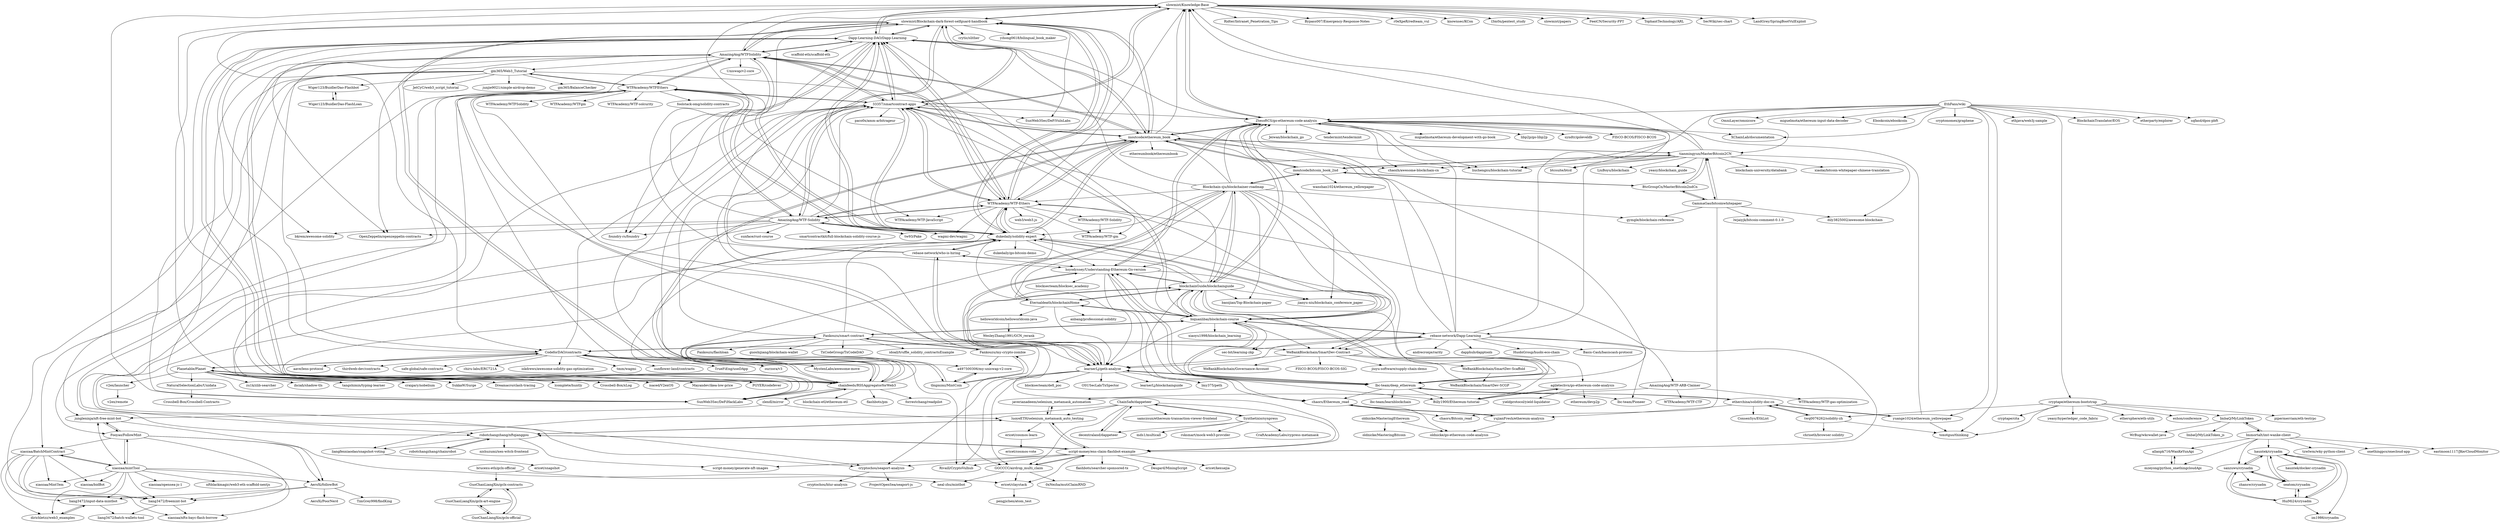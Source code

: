 digraph G {
"slowmist/Knowledge-Base" -> "slowmist/Blockchain-dark-forest-selfguard-handbook"
"slowmist/Knowledge-Base" -> "Ridter/Intranet_Penetration_Tips" ["e"=1]
"slowmist/Knowledge-Base" -> "ZtesoftCS/go-ethereum-code-analysis"
"slowmist/Knowledge-Base" -> "SunWeb3Sec/DeFiHackLabs" ["e"=1]
"slowmist/Knowledge-Base" -> "Bypass007/Emergency-Response-Notes" ["e"=1]
"slowmist/Knowledge-Base" -> "r0eXpeR/redteam_vul" ["e"=1]
"slowmist/Knowledge-Base" -> "Dapp-Learning-DAO/Dapp-Learning"
"slowmist/Knowledge-Base" -> "knownsec/KCon" ["e"=1]
"slowmist/Knowledge-Base" -> "l3m0n/pentest_study" ["e"=1]
"slowmist/Knowledge-Base" -> "slowmist/papers" ["e"=1]
"slowmist/Knowledge-Base" -> "FeeiCN/Security-PPT" ["e"=1]
"slowmist/Knowledge-Base" -> "33357/smartcontract-apps"
"slowmist/Knowledge-Base" -> "TophantTechnology/ARL" ["e"=1]
"slowmist/Knowledge-Base" -> "SecWiki/sec-chart" ["e"=1]
"slowmist/Knowledge-Base" -> "LandGrey/SpringBootVulExploit" ["e"=1]
"Planetable/Planet" -> "chainfeeds/RSSAggregatorforWeb3"
"Planetable/Planet" -> "CodeforDAO/contracts"
"Planetable/Planet" -> "Crossbell-Box/xLog" ["e"=1]
"Planetable/Planet" -> "isaced/V2exOS" ["e"=1]
"Planetable/Planet" -> "lcomplete/huntly" ["e"=1]
"Planetable/Planet" -> "v2ex/launcher"
"Planetable/Planet" -> "NaturalSelectionLabs/Unidata"
"Planetable/Planet" -> "Mayandev/ikea-low-price" ["e"=1]
"Planetable/Planet" -> "PGYER/codefever" ["e"=1]
"Planetable/Planet" -> "zu1k/zlib-searcher" ["e"=1]
"Planetable/Planet" -> "ihciah/shadow-tls" ["e"=1]
"Planetable/Planet" -> "tangshimin/typing-learner" ["e"=1]
"Planetable/Planet" -> "craigary/nobelium" ["e"=1]
"Planetable/Planet" -> "SukkaW/Surge" ["e"=1]
"Planetable/Planet" -> "Dreamacro/clash-tracing" ["e"=1]
"AmazingAng/WTF-Solidity" -> "WTFAcademy/WTF-Ethers"
"AmazingAng/WTF-Solidity" -> "Dapp-Learning-DAO/Dapp-Learning"
"AmazingAng/WTF-Solidity" -> "SunWeb3Sec/DeFiHackLabs" ["e"=1]
"AmazingAng/WTF-Solidity" -> "slowmist/Blockchain-dark-forest-selfguard-handbook"
"AmazingAng/WTF-Solidity" -> "dukedaily/solidity-expert"
"AmazingAng/WTF-Solidity" -> "inoutcode/ethereum_book"
"AmazingAng/WTF-Solidity" -> "slowmist/Knowledge-Base"
"AmazingAng/WTF-Solidity" -> "33357/smartcontract-apps"
"AmazingAng/WTF-Solidity" -> "OpenZeppelin/openzeppelin-contracts" ["e"=1]
"AmazingAng/WTF-Solidity" -> "smartcontractkit/full-blockchain-solidity-course-js" ["e"=1]
"AmazingAng/WTF-Solidity" -> "tw93/Pake" ["e"=1]
"AmazingAng/WTF-Solidity" -> "sunface/rust-course" ["e"=1]
"AmazingAng/WTF-Solidity" -> "bkrem/awesome-solidity" ["e"=1]
"AmazingAng/WTF-Solidity" -> "foundry-rs/foundry" ["e"=1]
"AmazingAng/WTF-Solidity" -> "wagmi-dev/wagmi" ["e"=1]
"Blockchain-zju/blockchainer-roadmap" -> "inoutcode/bitcoin_book_2nd"
"Blockchain-zju/blockchainer-roadmap" -> "Eternaldeath/blockchainHome"
"Blockchain-zju/blockchainer-roadmap" -> "blockchainGuide/blockchainguide"
"Blockchain-zju/blockchainer-roadmap" -> "WeBankBlockchain/SmartDev-Contract"
"Blockchain-zju/blockchainer-roadmap" -> "dukedaily/solidity-expert"
"Blockchain-zju/blockchainer-roadmap" -> "learnerLj/geth-analyze"
"Blockchain-zju/blockchainer-roadmap" -> "lbc-team/deep_ethereum"
"Blockchain-zju/blockchainer-roadmap" -> "hsyodyssey/Understanding-Ethereum-Go-version"
"Blockchain-zju/blockchainer-roadmap" -> "biquanlibai/blockchain-course"
"Blockchain-zju/blockchainer-roadmap" -> "baozjian/Top-Blockchain-paper" ["e"=1]
"Blockchain-zju/blockchainer-roadmap" -> "inoutcode/ethereum_book"
"Blockchain-zju/blockchainer-roadmap" -> "Dapp-Learning-DAO/Dapp-Learning"
"Blockchain-zju/blockchainer-roadmap" -> "ZtesoftCS/go-ethereum-code-analysis"
"Blockchain-zju/blockchainer-roadmap" -> "gymgle/blockchain-reference" ["e"=1]
"Blockchain-zju/blockchainer-roadmap" -> "WTFAcademy/WTF-Ethers"
"Fankouzu/smart-contract" -> "Fankouzu/my-crypto-zombie"
"Fankouzu/smart-contract" -> "tbigmimi/MintCoin"
"Fankouzu/smart-contract" -> "a497500306/my-uniswap-v2-core"
"Fankouzu/smart-contract" -> "TxCodeGroup/TxCodeDAO"
"Fankouzu/smart-contract" -> "biquanlibai/blockchain-course"
"Fankouzu/smart-contract" -> "idoall/truffle_solidity_contractsExample"
"Fankouzu/smart-contract" -> "Fankouzu/flashloan"
"Fankouzu/smart-contract" -> "WeBankBlockchain/SmartDev-Contract"
"Fankouzu/smart-contract" -> "dukedaily/solidity-expert"
"Fankouzu/smart-contract" -> "guoshijiang/blockchain-wallet" ["e"=1]
"Fankouzu/smart-contract" -> "33357/smartcontract-apps"
"WTFAcademy/WTF-Ethers" -> "AmazingAng/WTF-Solidity"
"WTFAcademy/WTF-Ethers" -> "WTFAcademy/WTF-Solidity"
"WTFAcademy/WTF-Ethers" -> "33357/smartcontract-apps"
"WTFAcademy/WTF-Ethers" -> "Dapp-Learning-DAO/Dapp-Learning"
"WTFAcademy/WTF-Ethers" -> "dukedaily/solidity-expert"
"WTFAcademy/WTF-Ethers" -> "AmazingAng/WTFSolidity"
"WTFAcademy/WTF-Ethers" -> "SunWeb3Sec/DeFiHackLabs" ["e"=1]
"WTFAcademy/WTF-Ethers" -> "inoutcode/ethereum_book"
"WTFAcademy/WTF-Ethers" -> "WTFAcademy/WTF-gm"
"WTFAcademy/WTF-Ethers" -> "AmazingAng/WTF-ARB-Claimer"
"WTFAcademy/WTF-Ethers" -> "wagmi-dev/wagmi" ["e"=1]
"WTFAcademy/WTF-Ethers" -> "slowmist/Blockchain-dark-forest-selfguard-handbook"
"WTFAcademy/WTF-Ethers" -> "WTFAcademy/WTF-JavaScript"
"WTFAcademy/WTF-Ethers" -> "slowmist/Knowledge-Base"
"WTFAcademy/WTF-Ethers" -> "web3/web3.js" ["e"=1]
"ZtesoftCS/go-ethereum-code-analysis" -> "inoutcode/ethereum_book"
"ZtesoftCS/go-ethereum-code-analysis" -> "liuchengxu/blockchain-tutorial" ["e"=1]
"ZtesoftCS/go-ethereum-code-analysis" -> "btcsuite/btcd" ["e"=1]
"ZtesoftCS/go-ethereum-code-analysis" -> "Jeiwan/blockchain_go" ["e"=1]
"ZtesoftCS/go-ethereum-code-analysis" -> "tendermint/tendermint" ["e"=1]
"ZtesoftCS/go-ethereum-code-analysis" -> "miguelmota/ethereum-development-with-go-book" ["e"=1]
"ZtesoftCS/go-ethereum-code-analysis" -> "XChainLab/documentation" ["e"=1]
"ZtesoftCS/go-ethereum-code-analysis" -> "libp2p/go-libp2p" ["e"=1]
"ZtesoftCS/go-ethereum-code-analysis" -> "slowmist/Knowledge-Base"
"ZtesoftCS/go-ethereum-code-analysis" -> "hsyodyssey/Understanding-Ethereum-Go-version"
"ZtesoftCS/go-ethereum-code-analysis" -> "blockchainGuide/blockchainguide"
"ZtesoftCS/go-ethereum-code-analysis" -> "syndtr/goleveldb" ["e"=1]
"ZtesoftCS/go-ethereum-code-analysis" -> "jianyu-niu/blockchain_conference_paper" ["e"=1]
"ZtesoftCS/go-ethereum-code-analysis" -> "chaozh/awesome-blockchain-cn" ["e"=1]
"ZtesoftCS/go-ethereum-code-analysis" -> "FISCO-BCOS/FISCO-BCOS" ["e"=1]
"biquanlibai/blockchain-course" -> "dukedaily/solidity-expert"
"biquanlibai/blockchain-course" -> "lbc-team/deep_ethereum"
"biquanlibai/blockchain-course" -> "hsyodyssey/Understanding-Ethereum-Go-version"
"biquanlibai/blockchain-course" -> "Fankouzu/smart-contract"
"biquanlibai/blockchain-course" -> "WeBankBlockchain/SmartDev-Contract"
"biquanlibai/blockchain-course" -> "33357/smartcontract-apps"
"biquanlibai/blockchain-course" -> "learnerLj/geth-analyze"
"biquanlibai/blockchain-course" -> "Dapp-Learning-DAO/Dapp-Learning"
"biquanlibai/blockchain-course" -> "blockchainGuide/blockchainguide"
"biquanlibai/blockchain-course" -> "sec-bit/learning-zkp" ["e"=1]
"biquanlibai/blockchain-course" -> "Eternaldeath/blockchainHome"
"biquanlibai/blockchain-course" -> "xiaoyu1998/blockchain_learning"
"biquanlibai/blockchain-course" -> "WTFAcademy/WTF-Ethers"
"biquanlibai/blockchain-course" -> "rebase-network/Dapp-Learning"
"blockchainGuide/blockchainguide" -> "learnerLj/geth-analyze"
"blockchainGuide/blockchainguide" -> "hsyodyssey/Understanding-Ethereum-Go-version"
"blockchainGuide/blockchainguide" -> "ZtesoftCS/go-ethereum-code-analysis"
"blockchainGuide/blockchainguide" -> "lbc-team/deep_ethereum"
"blockchainGuide/blockchainguide" -> "Billy1900/Ethereum-tutorial"
"blockchainGuide/blockchainguide" -> "Blockchain-zju/blockchainer-roadmap"
"blockchainGuide/blockchainguide" -> "rebase-network/who-is-hiring"
"blockchainGuide/blockchainguide" -> "chaors/Ethereum_read"
"blockchainGuide/blockchainguide" -> "33357/smartcontract-apps"
"blockchainGuide/blockchainguide" -> "jianyu-niu/blockchain_conference_paper" ["e"=1]
"blockchainGuide/blockchainguide" -> "biquanlibai/blockchain-course"
"blockchainGuide/blockchainguide" -> "baozjian/Top-Blockchain-paper" ["e"=1]
"blockchainGuide/blockchainguide" -> "dukedaily/solidity-expert"
"blockchainGuide/blockchainguide" -> "Eternaldeath/blockchainHome"
"blockchainGuide/blockchainguide" -> "agiletechvn/go-ethereum-code-analysis"
"dukedaily/solidity-expert" -> "33357/smartcontract-apps"
"dukedaily/solidity-expert" -> "Dapp-Learning-DAO/Dapp-Learning"
"dukedaily/solidity-expert" -> "WTFAcademy/WTF-Ethers"
"dukedaily/solidity-expert" -> "AmazingAng/WTFSolidity"
"dukedaily/solidity-expert" -> "biquanlibai/blockchain-course"
"dukedaily/solidity-expert" -> "AmazingAng/WTF-Solidity"
"dukedaily/solidity-expert" -> "WTFAcademy/WTFEthers"
"dukedaily/solidity-expert" -> "dukedaily/go-bitcoin-demo"
"dukedaily/solidity-expert" -> "inoutcode/ethereum_book"
"dukedaily/solidity-expert" -> "WeBankBlockchain/SmartDev-Contract"
"dukedaily/solidity-expert" -> "rebase-network/who-is-hiring"
"dukedaily/solidity-expert" -> "cryptochou/seaport-analysis"
"dukedaily/solidity-expert" -> "hsyodyssey/Understanding-Ethereum-Go-version"
"dukedaily/solidity-expert" -> "slowmist/Blockchain-dark-forest-selfguard-handbook"
"dukedaily/solidity-expert" -> "MystenLabs/awesome-move" ["e"=1]
"inoutcode/ethereum_book" -> "tianmingyun/MasterBitcoin2CN"
"inoutcode/ethereum_book" -> "ZtesoftCS/go-ethereum-code-analysis"
"inoutcode/ethereum_book" -> "inoutcode/bitcoin_book_2nd"
"inoutcode/ethereum_book" -> "Dapp-Learning-DAO/Dapp-Learning"
"inoutcode/ethereum_book" -> "AmazingAng/WTFSolidity"
"inoutcode/ethereum_book" -> "slowmist/Blockchain-dark-forest-selfguard-handbook"
"inoutcode/ethereum_book" -> "slowmist/Knowledge-Base"
"inoutcode/ethereum_book" -> "33357/smartcontract-apps"
"inoutcode/ethereum_book" -> "chainfeeds/RSSAggregatorforWeb3"
"inoutcode/ethereum_book" -> "AmazingAng/WTF-Solidity"
"inoutcode/ethereum_book" -> "WTFAcademy/WTF-Ethers"
"inoutcode/ethereum_book" -> "liuchengxu/blockchain-tutorial" ["e"=1]
"inoutcode/ethereum_book" -> "dukedaily/solidity-expert"
"inoutcode/ethereum_book" -> "ethereumbook/ethereumbook" ["e"=1]
"inoutcode/ethereum_book" -> "chaozh/awesome-blockchain-cn" ["e"=1]
"Immortalt/imt-wanke-client" -> "allanpk716/WanKeYunApi"
"Immortalt/imt-wanke-client" -> "ImbaQ/MyLinkToken"
"Immortalt/imt-wanke-client" -> "mzeyong/python_onethingcloudApi"
"Immortalt/imt-wanke-client" -> "tzwlwm/wky-python-client"
"Immortalt/imt-wanke-client" -> "onethingpcs/onecloud-app"
"Immortalt/imt-wanke-client" -> "eastmoon1117/JKerCloudMonitor"
"Immortalt/imt-wanke-client" -> "sanzuwu/crysadm"
"Immortalt/imt-wanke-client" -> "hauntek/crysadm"
"chainfeeds/RSSAggregatorforWeb3" -> "zlexdl/mirror"
"chainfeeds/RSSAggregatorforWeb3" -> "slowmist/Blockchain-dark-forest-selfguard-handbook"
"chainfeeds/RSSAggregatorforWeb3" -> "CodeforDAO/contracts"
"chainfeeds/RSSAggregatorforWeb3" -> "AmazingAng/WTFSolidity"
"chainfeeds/RSSAggregatorforWeb3" -> "Planetable/Planet"
"chainfeeds/RSSAggregatorforWeb3" -> "Dapp-Learning-DAO/Dapp-Learning"
"chainfeeds/RSSAggregatorforWeb3" -> "inoutcode/ethereum_book"
"chainfeeds/RSSAggregatorforWeb3" -> "WTFAcademy/WTFEthers"
"chainfeeds/RSSAggregatorforWeb3" -> "SunWeb3Sec/DeFiHackLabs" ["e"=1]
"chainfeeds/RSSAggregatorforWeb3" -> "33357/smartcontract-apps"
"chainfeeds/RSSAggregatorforWeb3" -> "forrestchang/readpilot" ["e"=1]
"chainfeeds/RSSAggregatorforWeb3" -> "slowmist/Knowledge-Base"
"chainfeeds/RSSAggregatorforWeb3" -> "WTFAcademy/WTF-Ethers"
"chainfeeds/RSSAggregatorforWeb3" -> "blockchain-etl/ethereum-etl" ["e"=1]
"chainfeeds/RSSAggregatorforWeb3" -> "flashbots/pm" ["e"=1]
"slowmist/Blockchain-dark-forest-selfguard-handbook" -> "slowmist/Knowledge-Base"
"slowmist/Blockchain-dark-forest-selfguard-handbook" -> "chainfeeds/RSSAggregatorforWeb3"
"slowmist/Blockchain-dark-forest-selfguard-handbook" -> "AmazingAng/WTFSolidity"
"slowmist/Blockchain-dark-forest-selfguard-handbook" -> "SunWeb3Sec/DeFiHackLabs" ["e"=1]
"slowmist/Blockchain-dark-forest-selfguard-handbook" -> "Dapp-Learning-DAO/Dapp-Learning"
"slowmist/Blockchain-dark-forest-selfguard-handbook" -> "inoutcode/ethereum_book"
"slowmist/Blockchain-dark-forest-selfguard-handbook" -> "AmazingAng/WTF-Solidity"
"slowmist/Blockchain-dark-forest-selfguard-handbook" -> "33357/smartcontract-apps"
"slowmist/Blockchain-dark-forest-selfguard-handbook" -> "WTFAcademy/WTF-Ethers"
"slowmist/Blockchain-dark-forest-selfguard-handbook" -> "crytic/slither" ["e"=1]
"slowmist/Blockchain-dark-forest-selfguard-handbook" -> "SunWeb3Sec/DeFiVulnLabs" ["e"=1]
"slowmist/Blockchain-dark-forest-selfguard-handbook" -> "foundry-rs/foundry" ["e"=1]
"slowmist/Blockchain-dark-forest-selfguard-handbook" -> "CodeforDAO/contracts"
"slowmist/Blockchain-dark-forest-selfguard-handbook" -> "dukedaily/solidity-expert"
"slowmist/Blockchain-dark-forest-selfguard-handbook" -> "yihong0618/bilingual_book_maker" ["e"=1]
"Dapp-Learning-DAO/Dapp-Learning" -> "AmazingAng/WTFSolidity"
"Dapp-Learning-DAO/Dapp-Learning" -> "33357/smartcontract-apps"
"Dapp-Learning-DAO/Dapp-Learning" -> "inoutcode/ethereum_book"
"Dapp-Learning-DAO/Dapp-Learning" -> "SunWeb3Sec/DeFiHackLabs" ["e"=1]
"Dapp-Learning-DAO/Dapp-Learning" -> "AmazingAng/WTF-Solidity"
"Dapp-Learning-DAO/Dapp-Learning" -> "dukedaily/solidity-expert"
"Dapp-Learning-DAO/Dapp-Learning" -> "slowmist/Blockchain-dark-forest-selfguard-handbook"
"Dapp-Learning-DAO/Dapp-Learning" -> "slowmist/Knowledge-Base"
"Dapp-Learning-DAO/Dapp-Learning" -> "WTFAcademy/WTF-Ethers"
"Dapp-Learning-DAO/Dapp-Learning" -> "foundry-rs/foundry" ["e"=1]
"Dapp-Learning-DAO/Dapp-Learning" -> "ZtesoftCS/go-ethereum-code-analysis"
"Dapp-Learning-DAO/Dapp-Learning" -> "scaffold-eth/scaffold-eth" ["e"=1]
"Dapp-Learning-DAO/Dapp-Learning" -> "chainfeeds/RSSAggregatorforWeb3"
"Dapp-Learning-DAO/Dapp-Learning" -> "bkrem/awesome-solidity" ["e"=1]
"Dapp-Learning-DAO/Dapp-Learning" -> "OpenZeppelin/openzeppelin-contracts" ["e"=1]
"cryptochou/seaport-analysis" -> "cryptochou/blur-analysis"
"cryptochou/seaport-analysis" -> "ProjectOpenSea/seaport-js" ["e"=1]
"tianmingyun/MasterBitcoin2CN" -> "inoutcode/ethereum_book"
"tianmingyun/MasterBitcoin2CN" -> "BtcGroupCn/MasterBitcoin2ndCn"
"tianmingyun/MasterBitcoin2CN" -> "inoutcode/bitcoin_book_2nd"
"tianmingyun/MasterBitcoin2CN" -> "LiuBoyu/blockchain" ["e"=1]
"tianmingyun/MasterBitcoin2CN" -> "ZtesoftCS/go-ethereum-code-analysis"
"tianmingyun/MasterBitcoin2CN" -> "GammaGao/bitcoinwhitepaper"
"tianmingyun/MasterBitcoin2CN" -> "liuchengxu/blockchain-tutorial" ["e"=1]
"tianmingyun/MasterBitcoin2CN" -> "yeasy/blockchain_guide" ["e"=1]
"tianmingyun/MasterBitcoin2CN" -> "btcsuite/btcd" ["e"=1]
"tianmingyun/MasterBitcoin2CN" -> "dily3825002/awesome-blockchain" ["e"=1]
"tianmingyun/MasterBitcoin2CN" -> "chaozh/awesome-blockchain-cn" ["e"=1]
"tianmingyun/MasterBitcoin2CN" -> "blockchain-university/databank" ["e"=1]
"tianmingyun/MasterBitcoin2CN" -> "slowmist/Knowledge-Base"
"tianmingyun/MasterBitcoin2CN" -> "xiaolai/bitcoin-whitepaper-chinese-translation" ["e"=1]
"tianmingyun/MasterBitcoin2CN" -> "rebase-network/Dapp-Learning"
"v2ex/launcher" -> "v2ex/remote"
"33357/smartcontract-apps" -> "Dapp-Learning-DAO/Dapp-Learning"
"33357/smartcontract-apps" -> "AmazingAng/WTFSolidity"
"33357/smartcontract-apps" -> "SunWeb3Sec/DeFiHackLabs" ["e"=1]
"33357/smartcontract-apps" -> "dukedaily/solidity-expert"
"33357/smartcontract-apps" -> "WTFAcademy/WTF-Ethers"
"33357/smartcontract-apps" -> "WTFAcademy/WTFEthers"
"33357/smartcontract-apps" -> "Rivaill/CryptoVulhub" ["e"=1]
"33357/smartcontract-apps" -> "slowmist/Knowledge-Base"
"33357/smartcontract-apps" -> "SunWeb3Sec/DeFiVulnLabs" ["e"=1]
"33357/smartcontract-apps" -> "ZtesoftCS/go-ethereum-code-analysis"
"33357/smartcontract-apps" -> "inoutcode/ethereum_book"
"33357/smartcontract-apps" -> "learnerLj/geth-analyze"
"33357/smartcontract-apps" -> "paco0x/amm-arbitrageur" ["e"=1]
"33357/smartcontract-apps" -> "hsyodyssey/Understanding-Ethereum-Go-version"
"33357/smartcontract-apps" -> "slowmist/Blockchain-dark-forest-selfguard-handbook"
"agiletechvn/go-ethereum-code-analysis" -> "Billy1900/Ethereum-tutorial"
"agiletechvn/go-ethereum-code-analysis" -> "ethereum/devp2p" ["e"=1]
"agiletechvn/go-ethereum-code-analysis" -> "yieldprotocol/yield-liquidator" ["e"=1]
"learnerLj/geth-analyze" -> "blockchainGuide/blockchainguide"
"learnerLj/geth-analyze" -> "hsyodyssey/Understanding-Ethereum-Go-version"
"learnerLj/geth-analyze" -> "learnerLj/blockchainguide"
"learnerLj/geth-analyze" -> "lmy375/peth"
"learnerLj/geth-analyze" -> "cryptochou/seaport-analysis"
"learnerLj/geth-analyze" -> "rebase-network/who-is-hiring"
"learnerLj/geth-analyze" -> "lbc-team/deep_ethereum"
"learnerLj/geth-analyze" -> "blocksecteam/defi_poc" ["e"=1]
"learnerLj/geth-analyze" -> "OSUSecLab/TxSpector"
"learnerLj/geth-analyze" -> "GGCCCC/airdrop_multi_claim"
"learnerLj/geth-analyze" -> "Rivaill/CryptoVulhub" ["e"=1]
"NaturalSelectionLabs/Unidata" -> "Crossbell-Box/Crossbell-Contracts"
"inoutcode/bitcoin_book_2nd" -> "inoutcode/ethereum_book"
"inoutcode/bitcoin_book_2nd" -> "tianmingyun/MasterBitcoin2CN"
"inoutcode/bitcoin_book_2nd" -> "Blockchain-zju/blockchainer-roadmap"
"inoutcode/bitcoin_book_2nd" -> "BtcGroupCn/MasterBitcoin2ndCn"
"inoutcode/bitcoin_book_2nd" -> "wanshan1024/ethereum_yellowpaper"
"robotchangzhang/nftqianggou" -> "robotchangzhang/chainrobot"
"robotchangzhang/nftqianggou" -> "liangfenxiaodao/snapshot-voting"
"robotchangzhang/nftqianggou" -> "script-money/generate-nft-images"
"robotchangzhang/nftqianggou" -> "script-money/ens-claim-flashbot-example"
"robotchangzhang/nftqianggou" -> "nishuzumi/xen-witch-frontend"
"robotchangzhang/nftqianggou" -> "luoyeETH/selenium_metamask_auto_testing"
"AmazingAng/WTFSolidity" -> "WTFAcademy/WTFEthers"
"AmazingAng/WTFSolidity" -> "Dapp-Learning-DAO/Dapp-Learning"
"AmazingAng/WTFSolidity" -> "33357/smartcontract-apps"
"AmazingAng/WTFSolidity" -> "slowmist/Blockchain-dark-forest-selfguard-handbook"
"AmazingAng/WTFSolidity" -> "chainfeeds/RSSAggregatorforWeb3"
"AmazingAng/WTFSolidity" -> "SunWeb3Sec/DeFiHackLabs" ["e"=1]
"AmazingAng/WTFSolidity" -> "inoutcode/ethereum_book"
"AmazingAng/WTFSolidity" -> "dukedaily/solidity-expert"
"AmazingAng/WTFSolidity" -> "WTFAcademy/WTF-Ethers"
"AmazingAng/WTFSolidity" -> "slowmist/Knowledge-Base"
"AmazingAng/WTFSolidity" -> "CodeforDAO/contracts"
"AmazingAng/WTFSolidity" -> "OpenZeppelin/openzeppelin-contracts" ["e"=1]
"AmazingAng/WTFSolidity" -> "learnerLj/geth-analyze"
"AmazingAng/WTFSolidity" -> "gm365/Web3_Tutorial"
"AmazingAng/WTFSolidity" -> "Uniswap/v2-core" ["e"=1]
"WTFAcademy/WTFEthers" -> "AmazingAng/WTFSolidity"
"WTFAcademy/WTFEthers" -> "WTFAcademy/WTFSolidity"
"WTFAcademy/WTFEthers" -> "33357/smartcontract-apps"
"WTFAcademy/WTFEthers" -> "WTFAcademy/WTFgm"
"WTFAcademy/WTFEthers" -> "robotchangzhang/nftqianggou"
"WTFAcademy/WTFEthers" -> "WTFAcademy/WTF-solcurity"
"WTFAcademy/WTFEthers" -> "foolstack-omg/solidity-contracts"
"WTFAcademy/WTFEthers" -> "GGCCCC/airdrop_multi_claim"
"WTFAcademy/WTFEthers" -> "dukedaily/solidity-expert"
"WTFAcademy/WTFEthers" -> "WTFAcademy/WTF-JavaScript"
"WTFAcademy/WTFEthers" -> "cryptochou/seaport-analysis"
"WTFAcademy/WTFEthers" -> "script-money/ens-claim-flashbot-example"
"WTFAcademy/WTFEthers" -> "Fooyao/FollowMint"
"WTFAcademy/WTFEthers" -> "gm365/Web3_Tutorial"
"WTFAcademy/WTFEthers" -> "xiaozaa/BatchMintContract"
"WeBankBlockchain/SmartDev-Contract" -> "WeBankBlockchain/SmartDev-Scaffold"
"WeBankBlockchain/SmartDev-Contract" -> "WeBankBlockchain/SmartDev-SCGP"
"WeBankBlockchain/SmartDev-Contract" -> "WeBankBlockchain/Governance-Account"
"WeBankBlockchain/SmartDev-Contract" -> "FISCO-BCOS/FISCO-BCOS-SIG"
"WeBankBlockchain/SmartDev-Contract" -> "learnerLj/geth-analyze"
"WeBankBlockchain/SmartDev-Contract" -> "jiuyu-software/supply-chain-demo"
"lbc-team/deep_ethereum" -> "hsyodyssey/Understanding-Ethereum-Go-version"
"lbc-team/deep_ethereum" -> "blockchainGuide/blockchainguide"
"lbc-team/deep_ethereum" -> "lbc-team/learnblockchain"
"lbc-team/deep_ethereum" -> "learnerLj/geth-analyze"
"lbc-team/deep_ethereum" -> "ZtesoftCS/go-ethereum-code-analysis"
"lbc-team/deep_ethereum" -> "biquanlibai/blockchain-course"
"lbc-team/deep_ethereum" -> "Billy1900/Ethereum-tutorial"
"lbc-team/deep_ethereum" -> "chaors/Ethereum_read"
"lbc-team/deep_ethereum" -> "lbc-team/Pioneer"
"lbc-team/deep_ethereum" -> "etherchina/solidity-doc-cn"
"AeroXi/followBot" -> "TimGrey998/findKing"
"AeroXi/followBot" -> "AeroXi/PoorNerd"
"AeroXi/followBot" -> "liang3472/freemint-bot"
"AeroXi/followBot" -> "liang3472/input-data-mintbot"
"jungleninja/nft-free-mint-bot" -> "Fooyao/FollowMint"
"jungleninja/nft-free-mint-bot" -> "AeroXi/followBot"
"script-money/ens-claim-flashbot-example" -> "GGCCCC/airdrop_multi_claim"
"script-money/ens-claim-flashbot-example" -> "ericet/claystack"
"script-money/ens-claim-flashbot-example" -> "robotchangzhang/nftqianggou"
"script-money/ens-claim-flashbot-example" -> "flashbots/searcher-sponsored-tx" ["e"=1]
"script-money/ens-claim-flashbot-example" -> "luoyeETH/selenium_metamask_auto_testing"
"script-money/ens-claim-flashbot-example" -> "Desgard/MiningScript"
"script-money/ens-claim-flashbot-example" -> "script-money/generate-nft-images"
"script-money/ens-claim-flashbot-example" -> "ericet/kexuejia"
"script-money/ens-claim-flashbot-example" -> "cryptochou/seaport-analysis"
"script-money/ens-claim-flashbot-example" -> "Rivaill/CryptoVulhub" ["e"=1]
"zlexdl/mirror" -> "chainfeeds/RSSAggregatorforWeb3"
"zlexdl/mirror" -> "jungleninja/nft-free-mint-bot"
"zlexdl/mirror" -> "luoyeETH/selenium_metamask_auto_testing"
"hsyodyssey/Understanding-Ethereum-Go-version" -> "learnerLj/geth-analyze"
"hsyodyssey/Understanding-Ethereum-Go-version" -> "blocksecteam/blocksec_academy" ["e"=1]
"hsyodyssey/Understanding-Ethereum-Go-version" -> "lbc-team/deep_ethereum"
"hsyodyssey/Understanding-Ethereum-Go-version" -> "blockchainGuide/blockchainguide"
"hsyodyssey/Understanding-Ethereum-Go-version" -> "ZtesoftCS/go-ethereum-code-analysis"
"hsyodyssey/Understanding-Ethereum-Go-version" -> "Billy1900/Ethereum-tutorial"
"hsyodyssey/Understanding-Ethereum-Go-version" -> "chaors/Ethereum_read"
"hsyodyssey/Understanding-Ethereum-Go-version" -> "jianyu-niu/blockchain_conference_paper" ["e"=1]
"rebase-network/Dapp-Learning" -> "script-money/ens-claim-flashbot-example"
"rebase-network/Dapp-Learning" -> "Basis-Cash/basiscash-protocol" ["e"=1]
"rebase-network/Dapp-Learning" -> "learnerLj/geth-analyze"
"rebase-network/Dapp-Learning" -> "CodeforDAO/contracts"
"rebase-network/Dapp-Learning" -> "andrecronje/rarity" ["e"=1]
"rebase-network/Dapp-Learning" -> "lbc-team/Pioneer"
"rebase-network/Dapp-Learning" -> "WeBankBlockchain/SmartDev-Contract"
"rebase-network/Dapp-Learning" -> "slowmist/Knowledge-Base"
"rebase-network/Dapp-Learning" -> "33357/smartcontract-apps"
"rebase-network/Dapp-Learning" -> "sec-bit/learning-zkp" ["e"=1]
"rebase-network/Dapp-Learning" -> "ZtesoftCS/go-ethereum-code-analysis"
"rebase-network/Dapp-Learning" -> "inoutcode/ethereum_book"
"rebase-network/Dapp-Learning" -> "dapphub/dapptools" ["e"=1]
"rebase-network/Dapp-Learning" -> "HuobiGroup/huobi-eco-chain" ["e"=1]
"rebase-network/Dapp-Learning" -> "biquanlibai/blockchain-course"
"cryptape/ethereum-bootstrap" -> "cryptape/cita" ["e"=1]
"cryptape/ethereum-bootstrap" -> "yeasy/hyperledger_code_fabric" ["e"=1]
"cryptape/ethereum-bootstrap" -> "ethersphere/eth-utils" ["e"=1]
"cryptape/ethereum-bootstrap" -> "toxotguo/thinking"
"cryptape/ethereum-bootstrap" -> "twq0076262/solidity-zh"
"cryptape/ethereum-bootstrap" -> "eshon/conference"
"cryptape/ethereum-bootstrap" -> "pipermerriam/eth-testrpc"
"cryptape/ethereum-bootstrap" -> "ImbaQ/MyLinkToken"
"CodeforDAO/contracts" -> "chainfeeds/RSSAggregatorforWeb3"
"CodeforDAO/contracts" -> "ourzora/v3" ["e"=1]
"CodeforDAO/contracts" -> "aave/lens-protocol" ["e"=1]
"CodeforDAO/contracts" -> "thirdweb-dev/contracts" ["e"=1]
"CodeforDAO/contracts" -> "safe-global/safe-contracts" ["e"=1]
"CodeforDAO/contracts" -> "chiru-labs/ERC721A" ["e"=1]
"CodeforDAO/contracts" -> "MystenLabs/awesome-move" ["e"=1]
"CodeforDAO/contracts" -> "33357/smartcontract-apps"
"CodeforDAO/contracts" -> "Planetable/Planet"
"CodeforDAO/contracts" -> "iskdrews/awesome-solidity-gas-optimization" ["e"=1]
"CodeforDAO/contracts" -> "tmm/wagmi" ["e"=1]
"CodeforDAO/contracts" -> "rebase-network/Dapp-Learning"
"CodeforDAO/contracts" -> "Dapp-Learning-DAO/Dapp-Learning"
"CodeforDAO/contracts" -> "sunflower-land/contracts" ["e"=1]
"CodeforDAO/contracts" -> "TrueFiEng/useDApp" ["e"=1]
"xiaozaa/mintTool" -> "xiaozaa/BatchMintContract"
"xiaozaa/mintTool" -> "Fooyao/FollowMint"
"xiaozaa/mintTool" -> "liang3472/freemint-bot"
"xiaozaa/mintTool" -> "xiaozaa/bidBot"
"xiaozaa/mintTool" -> "AeroXi/followBot"
"xiaozaa/mintTool" -> "nftblackmagic/web3-eth-scaffold-nextjs"
"xiaozaa/mintTool" -> "liang3472/input-data-mintbot"
"xiaozaa/mintTool" -> "xiaozaa/nftx-bayc-flash-borrow"
"xiaozaa/mintTool" -> "jungleninja/nft-free-mint-bot"
"xiaozaa/mintTool" -> "xiaozaa/MintTem"
"xiaozaa/mintTool" -> "xiaozaa/opensea-js-1"
"xiaozaa/mintTool" -> "dirichletzz/web3_examples"
"javerianadeem/selenium_metamask_automation" -> "luoyeETH/selenium_metamask_auto_testing"
"ChainSafe/dappeteer" -> "decentraland/dappeteer"
"ChainSafe/dappeteer" -> "Synthetixio/synpress"
"ChainSafe/dappeteer" -> "GGCCCC/airdrop_multi_claim"
"ChainSafe/dappeteer" -> "script-money/ens-claim-flashbot-example"
"ChainSafe/dappeteer" -> "luoyeETH/selenium_metamask_auto_testing"
"ChainSafe/dappeteer" -> "samczsun/ethereum-transaction-viewer-frontend" ["e"=1]
"ChainSafe/dappeteer" -> "liangfenxiaodao/snapshot-voting"
"GGCCCC/airdrop_multi_claim" -> "ericet/claystack"
"GGCCCC/airdrop_multi_claim" -> "neal-zhu/mintbot"
"GGCCCC/airdrop_multi_claim" -> "0xNezha/mutiClaimRND"
"GGCCCC/airdrop_multi_claim" -> "script-money/ens-claim-flashbot-example"
"AmazingAng/WTF-ARB-Claimer" -> "javerianadeem/selenium_metamask_automation"
"AmazingAng/WTF-ARB-Claimer" -> "WTFAcademy/WTF-CTF"
"AmazingAng/WTF-ARB-Claimer" -> "WTFAcademy/WTF-gas-optimization"
"robotchangzhang/chainrobot" -> "robotchangzhang/nftqianggou"
"liang3472/freemint-bot" -> "liang3472/batch-wallets-tool"
"liang3472/freemint-bot" -> "xiaozaa/nftx-bayc-flash-borrow"
"Synthetixio/synpress" -> "ChainSafe/dappeteer"
"Synthetixio/synpress" -> "CraftAcademyLabs/cypress-metamask"
"Synthetixio/synpress" -> "decentraland/dappeteer"
"Synthetixio/synpress" -> "mds1/multicall" ["e"=1]
"Synthetixio/synpress" -> "rsksmart/mock-web3-provider"
"rebase-network/who-is-hiring" -> "learnerLj/geth-analyze"
"rebase-network/who-is-hiring" -> "hsyodyssey/Understanding-Ethereum-Go-version"
"rebase-network/who-is-hiring" -> "dukedaily/solidity-expert"
"rebase-network/who-is-hiring" -> "WTFAcademy/WTFEthers"
"rebase-network/who-is-hiring" -> "Dapp-Learning-DAO/Dapp-Learning"
"ericet/cosmos-learn" -> "ericet/cosmos-vote"
"liangfenxiaodao/snapshot-voting" -> "ericet/snapshot"
"WTFAcademy/WTF-Solidity" -> "WTFAcademy/WTF-gm"
"helloworldcoin/helloworldcoin-java" -> "WesleyZhang1991/GCN_rerank"
"Fooyao/FollowMint" -> "xiaozaa/mintTool"
"Fooyao/FollowMint" -> "jungleninja/nft-free-mint-bot"
"Fooyao/FollowMint" -> "liang3472/freemint-bot"
"Fooyao/FollowMint" -> "xiaozaa/BatchMintContract"
"Fooyao/FollowMint" -> "neal-zhu/mintbot"
"Fooyao/FollowMint" -> "AeroXi/followBot"
"xiaozaa/BatchMintContract" -> "xiaozaa/mintTool"
"xiaozaa/BatchMintContract" -> "liang3472/input-data-mintbot"
"xiaozaa/BatchMintContract" -> "xiaozaa/nftx-bayc-flash-borrow"
"xiaozaa/BatchMintContract" -> "xiaozaa/bidBot"
"xiaozaa/BatchMintContract" -> "dirichletzz/web3_examples"
"xiaozaa/BatchMintContract" -> "xiaozaa/MintTem"
"xiaozaa/BatchMintContract" -> "liang3472/freemint-bot"
"gm365/Web3_Tutorial" -> "gm365/BalanceChecker"
"gm365/Web3_Tutorial" -> "WTFAcademy/WTF-gm"
"gm365/Web3_Tutorial" -> "JetCyC/web3_script_tutorial"
"gm365/Web3_Tutorial" -> "robotchangzhang/nftqianggou"
"gm365/Web3_Tutorial" -> "WTFAcademy/WTFEthers"
"gm365/Web3_Tutorial" -> "Wiger123/BuidlerDao-Flashbot"
"gm365/Web3_Tutorial" -> "junjie9021/simple-airdrop-demo"
"gm365/Web3_Tutorial" -> "jungleninja/nft-free-mint-bot"
"gm365/Web3_Tutorial" -> "liang3472/freemint-bot"
"GammaGao/bitcoinwhitepaper" -> "tianmingyun/MasterBitcoin2CN"
"GammaGao/bitcoinwhitepaper" -> "BtcGroupCn/MasterBitcoin2ndCn"
"GammaGao/bitcoinwhitepaper" -> "lwjaiyjk/bitcoin-comment-0.1.0"
"GammaGao/bitcoinwhitepaper" -> "chaors/Bitcoin_read"
"GammaGao/bitcoinwhitepaper" -> "dily3825002/awesome-blockchain" ["e"=1]
"GammaGao/bitcoinwhitepaper" -> "gymgle/blockchain-reference" ["e"=1]
"Billy1900/Ethereum-tutorial" -> "agiletechvn/go-ethereum-code-analysis"
"Eternaldeath/blockchainHome" -> "Blockchain-zju/blockchainer-roadmap"
"Eternaldeath/blockchainHome" -> "helloworldcoin/helloworldcoin-java"
"Eternaldeath/blockchainHome" -> "biquanlibai/blockchain-course"
"Eternaldeath/blockchainHome" -> "blockchainGuide/blockchainguide"
"Eternaldeath/blockchainHome" -> "anbang/professional-solidity"
"Eternaldeath/blockchainHome" -> "learnerLj/geth-analyze"
"Eternaldeath/blockchainHome" -> "dukedaily/solidity-expert"
"GuoChanLiangXin/gclx-art-engine" -> "GuoChanLiangXin/gclx-contracts"
"GuoChanLiangXin/gclx-art-engine" -> "GuoChanLiangXin/gclx-official"
"GuoChanLiangXin/gclx-contracts" -> "GuoChanLiangXin/gclx-art-engine"
"GuoChanLiangXin/gclx-contracts" -> "GuoChanLiangXin/gclx-official"
"GuoChanLiangXin/gclx-official" -> "GuoChanLiangXin/gclx-contracts"
"GuoChanLiangXin/gclx-official" -> "GuoChanLiangXin/gclx-art-engine"
"BtcGroupCn/MasterBitcoin2ndCn" -> "tianmingyun/MasterBitcoin2CN"
"BtcGroupCn/MasterBitcoin2ndCn" -> "inoutcode/bitcoin_book_2nd"
"BtcGroupCn/MasterBitcoin2ndCn" -> "GammaGao/bitcoinwhitepaper"
"etherchina/solidity-doc-cn" -> "twq0076262/solidity-zh"
"etherchina/solidity-doc-cn" -> "yujianFresh/ethereum-analysis"
"etherchina/solidity-doc-cn" -> "yuange1024/ethereum_yellowpaper"
"etherchina/solidity-doc-cn" -> "ConsenSys/EthList"
"etherchina/solidity-doc-cn" -> "lbc-team/deep_ethereum"
"oldnicke/MasteringEthereum" -> "oldnicke/MasteringBitcoin"
"oldnicke/MasteringEthereum" -> "oldnicke/go-ethereum-code-analysis"
"luoyeETH/selenium_metamask_auto_testing" -> "javerianadeem/selenium_metamask_automation"
"luoyeETH/selenium_metamask_auto_testing" -> "script-money/ens-claim-flashbot-example"
"luoyeETH/selenium_metamask_auto_testing" -> "robotchangzhang/nftqianggou"
"luoyeETH/selenium_metamask_auto_testing" -> "ericet/cosmos-learn"
"Fankouzu/my-crypto-zombie" -> "Fankouzu/smart-contract"
"Fankouzu/my-crypto-zombie" -> "tbigmimi/MintCoin"
"Fankouzu/my-crypto-zombie" -> "a497500306/my-uniswap-v2-core"
"twq0076262/solidity-zh" -> "etherchina/solidity-doc-cn"
"twq0076262/solidity-zh" -> "chriseth/browser-solidity" ["e"=1]
"twq0076262/solidity-zh" -> "toxotguo/thinking"
"tbigmimi/MintCoin" -> "a497500306/my-uniswap-v2-core"
"tbigmimi/MintCoin" -> "Fankouzu/my-crypto-zombie"
"tbigmimi/MintCoin" -> "Fankouzu/smart-contract"
"mzeyong/python_onethingcloudApi" -> "allanpk716/WanKeYunApi"
"ImbaQ/MyLinkToken" -> "WrBug/wkcwallet-java"
"ImbaQ/MyLinkToken" -> "ImbaQ/MyLinkToken_js"
"ImbaQ/MyLinkToken" -> "Immortalt/imt-wanke-client"
"EthFans/wiki" -> "toxotguo/thinking"
"EthFans/wiki" -> "ZtesoftCS/go-ethereum-code-analysis"
"EthFans/wiki" -> "cryptape/ethereum-bootstrap"
"EthFans/wiki" -> "XChainLab/documentation" ["e"=1]
"EthFans/wiki" -> "sqfasd/dpos-pbft" ["e"=1]
"EthFans/wiki" -> "liuchengxu/blockchain-tutorial" ["e"=1]
"EthFans/wiki" -> "OmniLayer/omnicore" ["e"=1]
"EthFans/wiki" -> "miguelmota/ethereum-input-data-decoder" ["e"=1]
"EthFans/wiki" -> "tianmingyun/MasterBitcoin2CN"
"EthFans/wiki" -> "Ebookcoin/ebookcoin" ["e"=1]
"EthFans/wiki" -> "cryptonomex/graphene" ["e"=1]
"EthFans/wiki" -> "ethjava/web3j-sample" ["e"=1]
"EthFans/wiki" -> "yuange1024/ethereum_yellowpaper"
"EthFans/wiki" -> "BlockchainTranslator/EOS" ["e"=1]
"EthFans/wiki" -> "etherparty/explorer" ["e"=1]
"Wiger123/BuidlerDao-FlashLoan" -> "Wiger123/BuidlerDao-Flashbot"
"a497500306/my-uniswap-v2-core" -> "tbigmimi/MintCoin"
"sanzuwu/crysadm" -> "seatom/crysadm"
"sanzuwu/crysadm" -> "HuiMi24/crysadm"
"sanzuwu/crysadm" -> "zhansw/crysadm"
"sanzuwu/crysadm" -> "hauntek/crysadm"
"Wiger123/BuidlerDao-Flashbot" -> "Wiger123/BuidlerDao-FlashLoan"
"decentraland/dappeteer" -> "ChainSafe/dappeteer"
"liang3472/input-data-mintbot" -> "dirichletzz/web3_examples"
"liang3472/input-data-mintbot" -> "liang3472/batch-wallets-tool"
"chaors/Ethereum_read" -> "yujianFresh/ethereum-analysis"
"chaors/Ethereum_read" -> "oldnicke/go-ethereum-code-analysis"
"chaors/Ethereum_read" -> "chaors/Bitcoin_read"
"HuiMi24/crysadm" -> "hauntek/crysadm"
"HuiMi24/crysadm" -> "seatom/crysadm"
"HuiMi24/crysadm" -> "im1986/crysadm"
"HuiMi24/crysadm" -> "sanzuwu/crysadm"
"hauntek/crysadm" -> "HuiMi24/crysadm"
"hauntek/crysadm" -> "seatom/crysadm"
"hauntek/crysadm" -> "sanzuwu/crysadm"
"hauntek/crysadm" -> "im1986/crysadm"
"hauntek/crysadm" -> "hauntek/docker-crysadm"
"seatom/crysadm" -> "sanzuwu/crysadm"
"seatom/crysadm" -> "HuiMi24/crysadm"
"seatom/crysadm" -> "hauntek/crysadm"
"allanpk716/WanKeYunApi" -> "mzeyong/python_onethingcloudApi"
"brucexu-eth/gclx-official" -> "ericet/claystack"
"brucexu-eth/gclx-official" -> "GuoChanLiangXin/gclx-contracts"
"yujianFresh/ethereum-analysis" -> "chaors/Ethereum_read"
"yujianFresh/ethereum-analysis" -> "oldnicke/go-ethereum-code-analysis"
"yuange1024/ethereum_yellowpaper" -> "ZtesoftCS/go-ethereum-code-analysis"
"yuange1024/ethereum_yellowpaper" -> "etherchina/solidity-doc-cn"
"yuange1024/ethereum_yellowpaper" -> "toxotguo/thinking"
"WeBankBlockchain/SmartDev-Scaffold" -> "WeBankBlockchain/SmartDev-SCGP"
"dirichletzz/web3_examples" -> "liang3472/input-data-mintbot"
"ericet/claystack" -> "pengjichen/atom_test"
"slowmist/Knowledge-Base" ["l"="48.063,-25.284"]
"slowmist/Blockchain-dark-forest-selfguard-handbook" ["l"="48.105,-25.261"]
"Ridter/Intranet_Penetration_Tips" ["l"="-10.834,-45.542"]
"ZtesoftCS/go-ethereum-code-analysis" ["l"="48.076,-25.36"]
"SunWeb3Sec/DeFiHackLabs" ["l"="46.514,-25.145"]
"Bypass007/Emergency-Response-Notes" ["l"="-10.842,-45.563"]
"r0eXpeR/redteam_vul" ["l"="-10.683,-45.655"]
"Dapp-Learning-DAO/Dapp-Learning" ["l"="48.104,-25.288"]
"knownsec/KCon" ["l"="-10.924,-45.485"]
"l3m0n/pentest_study" ["l"="-10.851,-45.453"]
"slowmist/papers" ["l"="48.099,-26.239"]
"FeeiCN/Security-PPT" ["l"="-10.765,-45.626"]
"33357/smartcontract-apps" ["l"="48.127,-25.301"]
"TophantTechnology/ARL" ["l"="-10.708,-45.635"]
"SecWiki/sec-chart" ["l"="-10.989,-45.514"]
"LandGrey/SpringBootVulExploit" ["l"="-10.813,-45.654"]
"Planetable/Planet" ["l"="48.031,-25.364"]
"chainfeeds/RSSAggregatorforWeb3" ["l"="48.111,-25.316"]
"CodeforDAO/contracts" ["l"="48.083,-25.33"]
"Crossbell-Box/xLog" ["l"="26.66,31.374"]
"isaced/V2exOS" ["l"="-28.893,-15.271"]
"lcomplete/huntly" ["l"="26.649,31.253"]
"v2ex/launcher" ["l"="47.942,-25.376"]
"NaturalSelectionLabs/Unidata" ["l"="47.966,-25.401"]
"Mayandev/ikea-low-price" ["l"="26.443,31.444"]
"PGYER/codefever" ["l"="-29.051,-15.308"]
"zu1k/zlib-searcher" ["l"="26.59,31.248"]
"ihciah/shadow-tls" ["l"="-34.557,-14.011"]
"tangshimin/typing-learner" ["l"="-27.468,-18.022"]
"craigary/nobelium" ["l"="31.068,-28.509"]
"SukkaW/Surge" ["l"="-36.844,-18.942"]
"Dreamacro/clash-tracing" ["l"="-36.923,-18.972"]
"AmazingAng/WTF-Solidity" ["l"="48.08,-25.241"]
"WTFAcademy/WTF-Ethers" ["l"="48.132,-25.273"]
"dukedaily/solidity-expert" ["l"="48.148,-25.304"]
"inoutcode/ethereum_book" ["l"="48.08,-25.306"]
"OpenZeppelin/openzeppelin-contracts" ["l"="46.828,-25.01"]
"smartcontractkit/full-blockchain-solidity-course-js" ["l"="46.779,-25.097"]
"tw93/Pake" ["l"="26.66,31.041"]
"sunface/rust-course" ["l"="15.973,-6.923"]
"bkrem/awesome-solidity" ["l"="46.744,-25.049"]
"foundry-rs/foundry" ["l"="46.581,-25.109"]
"wagmi-dev/wagmi" ["l"="46.558,-25.123"]
"Blockchain-zju/blockchainer-roadmap" ["l"="48.122,-25.335"]
"inoutcode/bitcoin_book_2nd" ["l"="48.033,-25.313"]
"Eternaldeath/blockchainHome" ["l"="48.168,-25.318"]
"blockchainGuide/blockchainguide" ["l"="48.139,-25.362"]
"WeBankBlockchain/SmartDev-Contract" ["l"="48.184,-25.346"]
"learnerLj/geth-analyze" ["l"="48.162,-25.356"]
"lbc-team/deep_ethereum" ["l"="48.12,-25.389"]
"hsyodyssey/Understanding-Ethereum-Go-version" ["l"="48.123,-25.366"]
"biquanlibai/blockchain-course" ["l"="48.146,-25.331"]
"baozjian/Top-Blockchain-paper" ["l"="45.35,-25.279"]
"gymgle/blockchain-reference" ["l"="48.103,-24.832"]
"Fankouzu/smart-contract" ["l"="48.174,-25.248"]
"Fankouzu/my-crypto-zombie" ["l"="48.192,-25.21"]
"tbigmimi/MintCoin" ["l"="48.174,-25.214"]
"a497500306/my-uniswap-v2-core" ["l"="48.176,-25.198"]
"TxCodeGroup/TxCodeDAO" ["l"="48.163,-25.18"]
"idoall/truffle_solidity_contractsExample" ["l"="48.202,-25.189"]
"Fankouzu/flashloan" ["l"="48.21,-25.224"]
"guoshijiang/blockchain-wallet" ["l"="47.498,-26.596"]
"WTFAcademy/WTF-Solidity" ["l"="48.15,-25.22"]
"AmazingAng/WTFSolidity" ["l"="48.155,-25.282"]
"WTFAcademy/WTF-gm" ["l"="48.19,-25.235"]
"AmazingAng/WTF-ARB-Claimer" ["l"="48.234,-25.371"]
"WTFAcademy/WTF-JavaScript" ["l"="48.192,-25.264"]
"web3/web3.js" ["l"="46.652,-25.122"]
"liuchengxu/blockchain-tutorial" ["l"="47.286,-24.906"]
"btcsuite/btcd" ["l"="45.123,-28.689"]
"Jeiwan/blockchain_go" ["l"="47.254,-24.937"]
"tendermint/tendermint" ["l"="47.174,-23.573"]
"miguelmota/ethereum-development-with-go-book" ["l"="45.235,-28.746"]
"XChainLab/documentation" ["l"="48.165,-26.225"]
"libp2p/go-libp2p" ["l"="46.487,-23.511"]
"syndtr/goleveldb" ["l"="-12.813,1.574"]
"jianyu-niu/blockchain_conference_paper" ["l"="45.376,-25.282"]
"chaozh/awesome-blockchain-cn" ["l"="47.303,-24.969"]
"FISCO-BCOS/FISCO-BCOS" ["l"="44.213,-26.043"]
"sec-bit/learning-zkp" ["l"="44.622,-25.343"]
"xiaoyu1998/blockchain_learning" ["l"="48.166,-25.377"]
"rebase-network/Dapp-Learning" ["l"="48.111,-25.349"]
"Billy1900/Ethereum-tutorial" ["l"="48.143,-25.404"]
"rebase-network/who-is-hiring" ["l"="48.164,-25.335"]
"chaors/Ethereum_read" ["l"="48.076,-25.404"]
"agiletechvn/go-ethereum-code-analysis" ["l"="48.156,-25.426"]
"WTFAcademy/WTFEthers" ["l"="48.214,-25.29"]
"dukedaily/go-bitcoin-demo" ["l"="48.187,-25.296"]
"cryptochou/seaport-analysis" ["l"="48.217,-25.333"]
"MystenLabs/awesome-move" ["l"="45.108,-27.189"]
"tianmingyun/MasterBitcoin2CN" ["l"="48.017,-25.336"]
"ethereumbook/ethereumbook" ["l"="46.89,-25.01"]
"Immortalt/imt-wanke-client" ["l"="47.909,-25.638"]
"allanpk716/WanKeYunApi" ["l"="47.882,-25.648"]
"ImbaQ/MyLinkToken" ["l"="47.938,-25.597"]
"mzeyong/python_onethingcloudApi" ["l"="47.879,-25.634"]
"tzwlwm/wky-python-client" ["l"="47.921,-25.659"]
"onethingpcs/onecloud-app" ["l"="47.89,-25.618"]
"eastmoon1117/JKerCloudMonitor" ["l"="47.933,-25.644"]
"sanzuwu/crysadm" ["l"="47.885,-25.675"]
"hauntek/crysadm" ["l"="47.899,-25.68"]
"zlexdl/mirror" ["l"="48.21,-25.312"]
"forrestchang/readpilot" ["l"="26.674,31.293"]
"blockchain-etl/ethereum-etl" ["l"="46.834,-26.374"]
"flashbots/pm" ["l"="44.948,-26.436"]
"crytic/slither" ["l"="46.593,-25.052"]
"SunWeb3Sec/DeFiVulnLabs" ["l"="46.461,-25.166"]
"yihong0618/bilingual_book_maker" ["l"="26.732,31.165"]
"scaffold-eth/scaffold-eth" ["l"="46.68,-25.052"]
"cryptochou/blur-analysis" ["l"="48.246,-25.354"]
"ProjectOpenSea/seaport-js" ["l"="46.194,-25.172"]
"BtcGroupCn/MasterBitcoin2ndCn" ["l"="47.986,-25.319"]
"LiuBoyu/blockchain" ["l"="47.33,-24.93"]
"GammaGao/bitcoinwhitepaper" ["l"="47.968,-25.343"]
"yeasy/blockchain_guide" ["l"="47.2,-24.937"]
"dily3825002/awesome-blockchain" ["l"="48.129,-24.859"]
"blockchain-university/databank" ["l"="48.142,-24.819"]
"xiaolai/bitcoin-whitepaper-chinese-translation" ["l"="8.649,15.756"]
"v2ex/remote" ["l"="47.902,-25.38"]
"Rivaill/CryptoVulhub" ["l"="46.357,-25.132"]
"paco0x/amm-arbitrageur" ["l"="45.017,-26.423"]
"ethereum/devp2p" ["l"="46.693,-25.145"]
"yieldprotocol/yield-liquidator" ["l"="44.948,-26.549"]
"learnerLj/blockchainguide" ["l"="48.184,-25.38"]
"lmy375/peth" ["l"="48.188,-25.404"]
"blocksecteam/defi_poc" ["l"="46.317,-25.094"]
"OSUSecLab/TxSpector" ["l"="48.174,-25.394"]
"GGCCCC/airdrop_multi_claim" ["l"="48.267,-25.324"]
"Crossbell-Box/Crossbell-Contracts" ["l"="47.936,-25.416"]
"wanshan1024/ethereum_yellowpaper" ["l"="47.984,-25.282"]
"robotchangzhang/nftqianggou" ["l"="48.287,-25.308"]
"robotchangzhang/chainrobot" ["l"="48.312,-25.301"]
"liangfenxiaodao/snapshot-voting" ["l"="48.338,-25.314"]
"script-money/generate-nft-images" ["l"="48.308,-25.328"]
"script-money/ens-claim-flashbot-example" ["l"="48.266,-25.339"]
"nishuzumi/xen-witch-frontend" ["l"="48.329,-25.291"]
"luoyeETH/selenium_metamask_auto_testing" ["l"="48.29,-25.343"]
"gm365/Web3_Tutorial" ["l"="48.245,-25.245"]
"Uniswap/v2-core" ["l"="45.712,-27.172"]
"WTFAcademy/WTFSolidity" ["l"="48.239,-25.27"]
"WTFAcademy/WTFgm" ["l"="48.261,-25.282"]
"WTFAcademy/WTF-solcurity" ["l"="48.242,-25.285"]
"foolstack-omg/solidity-contracts" ["l"="48.246,-25.301"]
"Fooyao/FollowMint" ["l"="48.293,-25.253"]
"xiaozaa/BatchMintContract" ["l"="48.294,-25.229"]
"WeBankBlockchain/SmartDev-Scaffold" ["l"="48.214,-25.368"]
"WeBankBlockchain/SmartDev-SCGP" ["l"="48.199,-25.364"]
"WeBankBlockchain/Governance-Account" ["l"="48.211,-25.354"]
"FISCO-BCOS/FISCO-BCOS-SIG" ["l"="48.203,-25.38"]
"jiuyu-software/supply-chain-demo" ["l"="48.215,-25.391"]
"lbc-team/learnblockchain" ["l"="48.123,-25.432"]
"lbc-team/Pioneer" ["l"="48.107,-25.409"]
"etherchina/solidity-doc-cn" ["l"="48.08,-25.456"]
"AeroXi/followBot" ["l"="48.324,-25.245"]
"TimGrey998/findKing" ["l"="48.354,-25.25"]
"AeroXi/PoorNerd" ["l"="48.353,-25.237"]
"liang3472/freemint-bot" ["l"="48.303,-25.241"]
"liang3472/input-data-mintbot" ["l"="48.33,-25.224"]
"jungleninja/nft-free-mint-bot" ["l"="48.277,-25.258"]
"ericet/claystack" ["l"="48.309,-25.371"]
"flashbots/searcher-sponsored-tx" ["l"="44.909,-26.46"]
"Desgard/MiningScript" ["l"="48.274,-25.36"]
"ericet/kexuejia" ["l"="48.294,-25.36"]
"blocksecteam/blocksec_academy" ["l"="46.281,-25.101"]
"Basis-Cash/basiscash-protocol" ["l"="-35.774,-13.596"]
"andrecronje/rarity" ["l"="-5.613,-3.383"]
"dapphub/dapptools" ["l"="46.569,-25.049"]
"HuobiGroup/huobi-eco-chain" ["l"="45.956,-27.047"]
"cryptape/ethereum-bootstrap" ["l"="47.99,-25.52"]
"cryptape/cita" ["l"="43.939,-26.212"]
"yeasy/hyperledger_code_fabric" ["l"="44.811,-24.623"]
"ethersphere/eth-utils" ["l"="47.173,-26.209"]
"toxotguo/thinking" ["l"="48.016,-25.484"]
"twq0076262/solidity-zh" ["l"="48.045,-25.494"]
"eshon/conference" ["l"="47.954,-25.539"]
"pipermerriam/eth-testrpc" ["l"="47.993,-25.556"]
"ourzora/v3" ["l"="46.329,-25.136"]
"aave/lens-protocol" ["l"="46.407,-25.114"]
"thirdweb-dev/contracts" ["l"="46.344,-25.035"]
"safe-global/safe-contracts" ["l"="46.431,-25.05"]
"chiru-labs/ERC721A" ["l"="46.497,-25.068"]
"iskdrews/awesome-solidity-gas-optimization" ["l"="46.489,-25.118"]
"tmm/wagmi" ["l"="46.514,-25.079"]
"sunflower-land/contracts" ["l"="-10.628,-46.262"]
"TrueFiEng/useDApp" ["l"="46.574,-25.077"]
"xiaozaa/mintTool" ["l"="48.313,-25.224"]
"xiaozaa/bidBot" ["l"="48.314,-25.201"]
"nftblackmagic/web3-eth-scaffold-nextjs" ["l"="48.345,-25.195"]
"xiaozaa/nftx-bayc-flash-borrow" ["l"="48.321,-25.235"]
"xiaozaa/MintTem" ["l"="48.301,-25.203"]
"xiaozaa/opensea-js-1" ["l"="48.34,-25.212"]
"dirichletzz/web3_examples" ["l"="48.324,-25.212"]
"javerianadeem/selenium_metamask_automation" ["l"="48.281,-25.375"]
"ChainSafe/dappeteer" ["l"="48.342,-25.341"]
"decentraland/dappeteer" ["l"="48.374,-25.354"]
"Synthetixio/synpress" ["l"="48.397,-25.339"]
"samczsun/ethereum-transaction-viewer-frontend" ["l"="46.462,-25.264"]
"neal-zhu/mintbot" ["l"="48.291,-25.285"]
"0xNezha/mutiClaimRND" ["l"="48.29,-25.325"]
"WTFAcademy/WTF-CTF" ["l"="48.245,-25.41"]
"WTFAcademy/WTF-gas-optimization" ["l"="48.266,-25.406"]
"liang3472/batch-wallets-tool" ["l"="48.336,-25.237"]
"CraftAcademyLabs/cypress-metamask" ["l"="48.428,-25.329"]
"mds1/multicall" ["l"="46.391,-25.205"]
"rsksmart/mock-web3-provider" ["l"="48.428,-25.349"]
"ericet/cosmos-learn" ["l"="48.333,-25.374"]
"ericet/cosmos-vote" ["l"="48.353,-25.389"]
"ericet/snapshot" ["l"="48.361,-25.307"]
"helloworldcoin/helloworldcoin-java" ["l"="48.15,-25.241"]
"WesleyZhang1991/GCN_rerank" ["l"="48.134,-25.196"]
"gm365/BalanceChecker" ["l"="48.263,-25.225"]
"JetCyC/web3_script_tutorial" ["l"="48.246,-25.215"]
"Wiger123/BuidlerDao-Flashbot" ["l"="48.269,-25.18"]
"junjie9021/simple-airdrop-demo" ["l"="48.263,-25.206"]
"lwjaiyjk/bitcoin-comment-0.1.0" ["l"="47.926,-25.334"]
"chaors/Bitcoin_read" ["l"="48.004,-25.387"]
"anbang/professional-solidity" ["l"="48.215,-25.27"]
"GuoChanLiangXin/gclx-art-engine" ["l"="48.423,-25.445"]
"GuoChanLiangXin/gclx-contracts" ["l"="48.401,-25.443"]
"GuoChanLiangXin/gclx-official" ["l"="48.417,-25.459"]
"yujianFresh/ethereum-analysis" ["l"="48.067,-25.432"]
"yuange1024/ethereum_yellowpaper" ["l"="48.047,-25.45"]
"ConsenSys/EthList" ["l"="48.091,-25.484"]
"oldnicke/MasteringEthereum" ["l"="47.996,-25.462"]
"oldnicke/MasteringBitcoin" ["l"="47.974,-25.47"]
"oldnicke/go-ethereum-code-analysis" ["l"="48.039,-25.433"]
"chriseth/browser-solidity" ["l"="46.893,-24.741"]
"WrBug/wkcwallet-java" ["l"="47.917,-25.59"]
"ImbaQ/MyLinkToken_js" ["l"="47.952,-25.61"]
"EthFans/wiki" ["l"="48.012,-25.435"]
"sqfasd/dpos-pbft" ["l"="45.437,-25.353"]
"OmniLayer/omnicore" ["l"="44.21,-28.788"]
"miguelmota/ethereum-input-data-decoder" ["l"="46.562,-24.815"]
"Ebookcoin/ebookcoin" ["l"="47.212,-24.826"]
"cryptonomex/graphene" ["l"="46.039,-28.223"]
"ethjava/web3j-sample" ["l"="47.176,-24.792"]
"BlockchainTranslator/EOS" ["l"="48.253,-26.163"]
"etherparty/explorer" ["l"="47.188,-26.289"]
"Wiger123/BuidlerDao-FlashLoan" ["l"="48.278,-25.155"]
"seatom/crysadm" ["l"="47.897,-25.697"]
"HuiMi24/crysadm" ["l"="47.882,-25.694"]
"zhansw/crysadm" ["l"="47.858,-25.678"]
"im1986/crysadm" ["l"="47.871,-25.685"]
"hauntek/docker-crysadm" ["l"="47.918,-25.692"]
"brucexu-eth/gclx-official" ["l"="48.362,-25.416"]
"pengjichen/atom_test" ["l"="48.32,-25.392"]
}